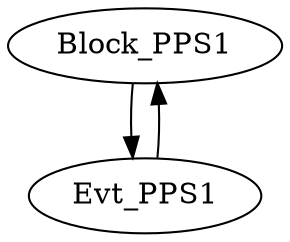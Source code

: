 digraph G {
   name=remove1
   Block_PPS1[cpu=1 type=blockalign tperiod=1000000000 pattern=PPS1_TEST patentry=0 patexit=1]
   Evt_PPS1[cpu=1 type=tmsg toffs=0 pattern=PPS1_TEST patentry=1 patexit=0 fid=1 par="0x234" tef=0]
   Evt_PPS1 -> Block_PPS1 -> Evt_PPS1 [type=defdst]
}

